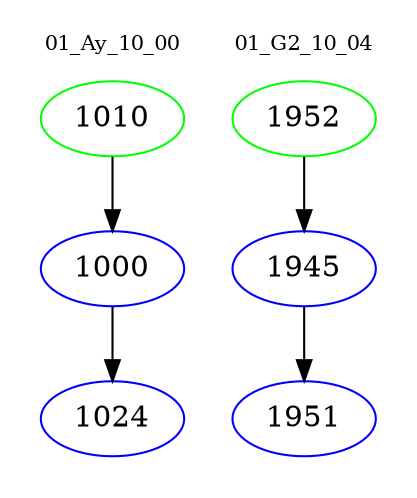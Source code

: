 digraph{
subgraph cluster_0 {
color = white
label = "01_Ay_10_00";
fontsize=10;
T0_1010 [label="1010", color="green"]
T0_1010 -> T0_1000 [color="black"]
T0_1000 [label="1000", color="blue"]
T0_1000 -> T0_1024 [color="black"]
T0_1024 [label="1024", color="blue"]
}
subgraph cluster_1 {
color = white
label = "01_G2_10_04";
fontsize=10;
T1_1952 [label="1952", color="green"]
T1_1952 -> T1_1945 [color="black"]
T1_1945 [label="1945", color="blue"]
T1_1945 -> T1_1951 [color="black"]
T1_1951 [label="1951", color="blue"]
}
}
